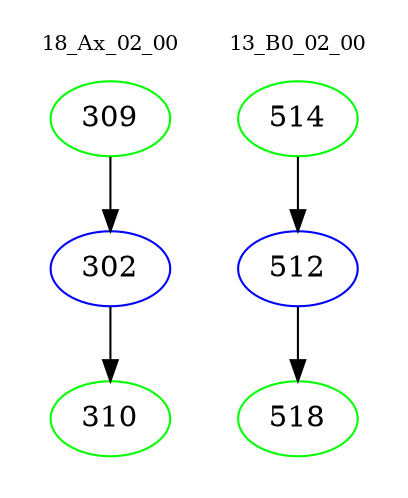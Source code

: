digraph{
subgraph cluster_0 {
color = white
label = "18_Ax_02_00";
fontsize=10;
T0_309 [label="309", color="green"]
T0_309 -> T0_302 [color="black"]
T0_302 [label="302", color="blue"]
T0_302 -> T0_310 [color="black"]
T0_310 [label="310", color="green"]
}
subgraph cluster_1 {
color = white
label = "13_B0_02_00";
fontsize=10;
T1_514 [label="514", color="green"]
T1_514 -> T1_512 [color="black"]
T1_512 [label="512", color="blue"]
T1_512 -> T1_518 [color="black"]
T1_518 [label="518", color="green"]
}
}
